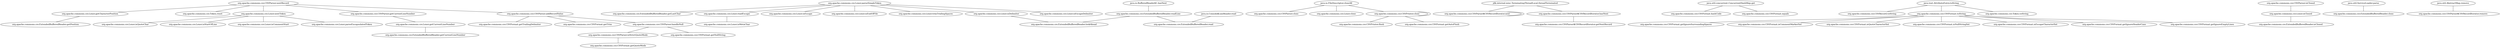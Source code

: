 graph {
	"org.apache.commons.csv.CSVFormat.getTrailingDelimiter"
	"org.apache.commons.csv.ExtendedBufferedReader.getLastChar"
	"org.apache.commons.csv.Lexer.isMetaChar"
	"org.apache.commons.csv.CSVPrinter.flush"
	"org.apache.commons.csv.CSVParser$CSVRecordIterator.next"
	"org.apache.commons.csv.CSVFormat.hashCode"
	"org.apache.commons.csv.CSVFormat.getAutoFlush"
	"org.apache.commons.csv.Lexer.getCharacterPosition"
	"org.apache.commons.csv.CSVFormat.getIgnoreSurroundingSpaces"
	"org.apache.commons.csv.ExtendedBufferedReader.getPosition"
	"org.apache.commons.csv.CSVRecord.toString"
	"org.apache.commons.csv.CSVFormat.toString"
	"org.apache.commons.csv.CSVParser.nextRecord"
	"org.apache.commons.csv.CSVParser.isClosed"
	"org.apache.commons.csv.Token.reset"
	"java.io.Console$LineReader.read"
	"org.apache.commons.csv.CSVFormat.getTrim"
	"jdk.internal.misc.TerminatingThreadLocal.threadTerminated"
	"org.apache.commons.csv.ExtendedBufferedReader.getCurrentLineNumber"
	"org.apache.commons.csv.Lexer.nextToken"
	"org.apache.commons.csv.Token.toString"
	"java.util.ServiceLoader.parse"
	"java.util.AbstractMap.remove"
	"org.apache.commons.csv.Lexer.readEscape"
	"org.apache.commons.csv.CSVParser.isStrictQuoteMode"
	"org.apache.commons.csv.CSVParser$CSVRecordIterator.hasNext"
	"org.apache.commons.csv.CSVFormat.isCommentMarkerSet"
	"org.apache.commons.csv.Lexer.isClosed"
	"org.apache.commons.csv.Lexer.isEscape"
	"org.apache.commons.csv.Lexer.getCurrentLineNumber"
	"org.apache.commons.csv.CSVParser.close"
	"org.apache.commons.csv.ExtendedBufferedReader.close"
	"org.apache.commons.csv.CSVFormat.getQuoteMode"
	"org.apache.commons.csv.CSVFormat.equals"
	"java.util.concurrent.ConcurrentHashMap.get"
	"org.apache.commons.csv.CSVFormat.isQuoteCharacterSet"
	"org.apache.commons.csv.Lexer.isEndOfFile"
	"org.apache.commons.csv.ExtendedBufferedReader.read"
	"org.apache.commons.csv.CSVParser$CSVRecordIterator.getNextRecord"
	"org.apache.commons.csv.ExtendedBufferedReader.readLine"
	"org.apache.commons.csv.Lexer.trimTrailingSpaces"
	"org.apache.commons.csv.Lexer.isDelimiter"
	"java.io.BufferedReader$1.hasNext"
	"org.apache.commons.csv.Lexer.isQuoteChar"
	"org.apache.commons.csv.CSVFormat.getNullString"
	"org.apache.commons.csv.CSVParser$CSVRecordIterator.remove"
	"org.apache.commons.csv.Lexer.parseSimpleToken"
	"org.apache.commons.csv.Lexer.isEscapeDelimiter"
	"org.apache.commons.csv.CSVFormat.isNullStringSet"
	"org.apache.commons.csv.CSVFormat.isEscapeCharacterSet"
	"org.apache.commons.csv.CSVParser.handleNull"
	"java.io.FileDescriptor.closeAll"
	"org.apache.commons.csv.Lexer.isStartOfLine"
	"org.apache.commons.csv.CSVFormat.getIgnoreHeaderCase"
	"org.apache.commons.csv.Lexer.isCommentStart"
	"org.apache.commons.csv.ExtendedBufferedReader.lookAhead"
	"org.apache.commons.csv.Lexer.close"
	"org.apache.commons.csv.CSVFormat.getIgnoreEmptyLines"
	"org.apache.commons.csv.CSVParser.getCurrentLineNumber"
	"org.apache.commons.csv.ExtendedBufferedReader.isClosed"
	"org.apache.commons.csv.CSVParser.addRecordValue"
	"org.apache.commons.csv.Lexer.parseEncapsulatedToken"
	"org.apache.commons.csv.CSVPrinter.close"
	"java.text.AttributeEntry.toString"
	"org.apache.commons.csv.Lexer.parseSimpleToken" -- "org.apache.commons.csv.ExtendedBufferedReader.getLastChar"
	"java.util.concurrent.ConcurrentHashMap.get" -- "org.apache.commons.csv.CSVFormat.equals"
	"org.apache.commons.csv.Lexer.getCurrentLineNumber" -- "org.apache.commons.csv.ExtendedBufferedReader.getCurrentLineNumber"
	"org.apache.commons.csv.CSVParser.nextRecord" -- "org.apache.commons.csv.Lexer.getCharacterPosition"
	"org.apache.commons.csv.Lexer.getCharacterPosition" -- "org.apache.commons.csv.ExtendedBufferedReader.getPosition"
	"org.apache.commons.csv.CSVParser.handleNull" -- "org.apache.commons.csv.CSVParser.isStrictQuoteMode"
	"org.apache.commons.csv.CSVParser.nextRecord" -- "org.apache.commons.csv.Token.reset"
	"java.util.AbstractMap.remove" -- "org.apache.commons.csv.CSVParser$CSVRecordIterator.remove"
	"org.apache.commons.csv.CSVParser$CSVRecordIterator.next" -- "org.apache.commons.csv.CSVParser$CSVRecordIterator.next"
	"org.apache.commons.csv.CSVFormat.toString" -- "org.apache.commons.csv.CSVFormat.isEscapeCharacterSet"
	"java.util.concurrent.ConcurrentHashMap.get" -- "org.apache.commons.csv.CSVFormat.hashCode"
	"org.apache.commons.csv.CSVParser.nextRecord" -- "org.apache.commons.csv.CSVParser.getCurrentLineNumber"
	"jdk.internal.misc.TerminatingThreadLocal.threadTerminated" -- "org.apache.commons.csv.CSVParser$CSVRecordIterator.hasNext"
	"org.apache.commons.csv.Lexer.nextToken" -- "org.apache.commons.csv.Lexer.parseEncapsulatedToken"
	"org.apache.commons.csv.CSVParser.addRecordValue" -- "org.apache.commons.csv.CSVFormat.getTrim"
	"org.apache.commons.csv.Lexer.isDelimiter" -- "org.apache.commons.csv.ExtendedBufferedReader.lookAhead"
	"org.apache.commons.csv.Lexer.nextToken" -- "org.apache.commons.csv.Lexer.isCommentStart"
	"org.apache.commons.csv.Lexer.parseSimpleToken" -- "org.apache.commons.csv.Lexer.isEndOfFile"
	"org.apache.commons.csv.CSVFormat.toString" -- "org.apache.commons.csv.CSVFormat.getIgnoreHeaderCase"
	"org.apache.commons.csv.Lexer.parseSimpleToken" -- "org.apache.commons.csv.Lexer.isDelimiter"
	"org.apache.commons.csv.Lexer.nextToken" -- "org.apache.commons.csv.Lexer.isStartOfLine"
	"org.apache.commons.csv.CSVFormat.toString" -- "org.apache.commons.csv.CSVFormat.getIgnoreSurroundingSpaces"
	"org.apache.commons.csv.CSVFormat.toString" -- "org.apache.commons.csv.CSVFormat.isQuoteCharacterSet"
	"org.apache.commons.csv.CSVParser.addRecordValue" -- "org.apache.commons.csv.CSVParser.handleNull"
	"org.apache.commons.csv.CSVFormat.toString" -- "org.apache.commons.csv.CSVFormat.getIgnoreEmptyLines"
	"org.apache.commons.csv.CSVParser.nextRecord" -- "org.apache.commons.csv.Lexer.nextToken"
	"org.apache.commons.csv.CSVParser.nextRecord" -- "org.apache.commons.csv.CSVParser.addRecordValue"
	"org.apache.commons.csv.Lexer.parseSimpleToken" -- "org.apache.commons.csv.Lexer.isEscape"
	"org.apache.commons.csv.Lexer.readEscape" -- "org.apache.commons.csv.Lexer.isMetaChar"
	"org.apache.commons.csv.CSVParser.handleNull" -- "org.apache.commons.csv.CSVFormat.getNullString"
	"org.apache.commons.csv.CSVParser.isStrictQuoteMode" -- "org.apache.commons.csv.CSVFormat.getQuoteMode"
	"org.apache.commons.csv.CSVFormat.toString" -- "org.apache.commons.csv.CSVFormat.isNullStringSet"
	"org.apache.commons.csv.CSVPrinter.close" -- "org.apache.commons.csv.CSVPrinter.close"
	"org.apache.commons.csv.Lexer.isClosed" -- "org.apache.commons.csv.ExtendedBufferedReader.isClosed"
	"java.text.AttributeEntry.toString" -- "org.apache.commons.csv.CSVFormat.toString"
	"org.apache.commons.csv.CSVParser$CSVRecordIterator.hasNext" -- "org.apache.commons.csv.CSVParser$CSVRecordIterator.getNextRecord"
	"java.io.FileDescriptor.closeAll" -- "org.apache.commons.csv.CSVParser.close"
	"org.apache.commons.csv.Lexer.parseSimpleToken" -- "org.apache.commons.csv.Lexer.readEscape"
	"org.apache.commons.csv.CSVParser.addRecordValue" -- "org.apache.commons.csv.CSVFormat.getTrailingDelimiter"
	"org.apache.commons.csv.CSVPrinter.close" -- "org.apache.commons.csv.CSVFormat.getAutoFlush"
	"org.apache.commons.csv.CSVFormat.toString" -- "org.apache.commons.csv.CSVFormat.isCommentMarkerSet"
	"org.apache.commons.csv.CSVPrinter.close" -- "org.apache.commons.csv.CSVPrinter.flush"
	"org.apache.commons.csv.CSVParser.isClosed" -- "org.apache.commons.csv.Lexer.isClosed"
	"jdk.internal.misc.TerminatingThreadLocal.threadTerminated" -- "org.apache.commons.csv.CSVParser$CSVRecordIterator.next"
	"java.io.FileDescriptor.closeAll" -- "org.apache.commons.csv.Lexer.close"
	"org.apache.commons.csv.Lexer.parseSimpleToken" -- "org.apache.commons.csv.Lexer.trimTrailingSpaces"
	"org.apache.commons.csv.ExtendedBufferedReader.readLine" -- "org.apache.commons.csv.ExtendedBufferedReader.lookAhead"
	"org.apache.commons.csv.Lexer.parseSimpleToken" -- "org.apache.commons.csv.Lexer.isEscapeDelimiter"
	"java.io.BufferedReader$1.hasNext" -- "org.apache.commons.csv.ExtendedBufferedReader.readLine"
	"java.io.Console$LineReader.read" -- "org.apache.commons.csv.ExtendedBufferedReader.read"
	"org.apache.commons.csv.Lexer.nextToken" -- "org.apache.commons.csv.Lexer.isQuoteChar"
	"org.apache.commons.csv.CSVParser.getCurrentLineNumber" -- "org.apache.commons.csv.Lexer.getCurrentLineNumber"
	"org.apache.commons.csv.ExtendedBufferedReader.readLine" -- "org.apache.commons.csv.ExtendedBufferedReader.read"
	"java.text.AttributeEntry.toString" -- "org.apache.commons.csv.Token.toString"
	"java.util.ServiceLoader.parse" -- "org.apache.commons.csv.ExtendedBufferedReader.close"
	"java.text.AttributeEntry.toString" -- "org.apache.commons.csv.CSVRecord.toString"
	"java.io.FileDescriptor.closeAll" -- "org.apache.commons.csv.CSVPrinter.close"
}
